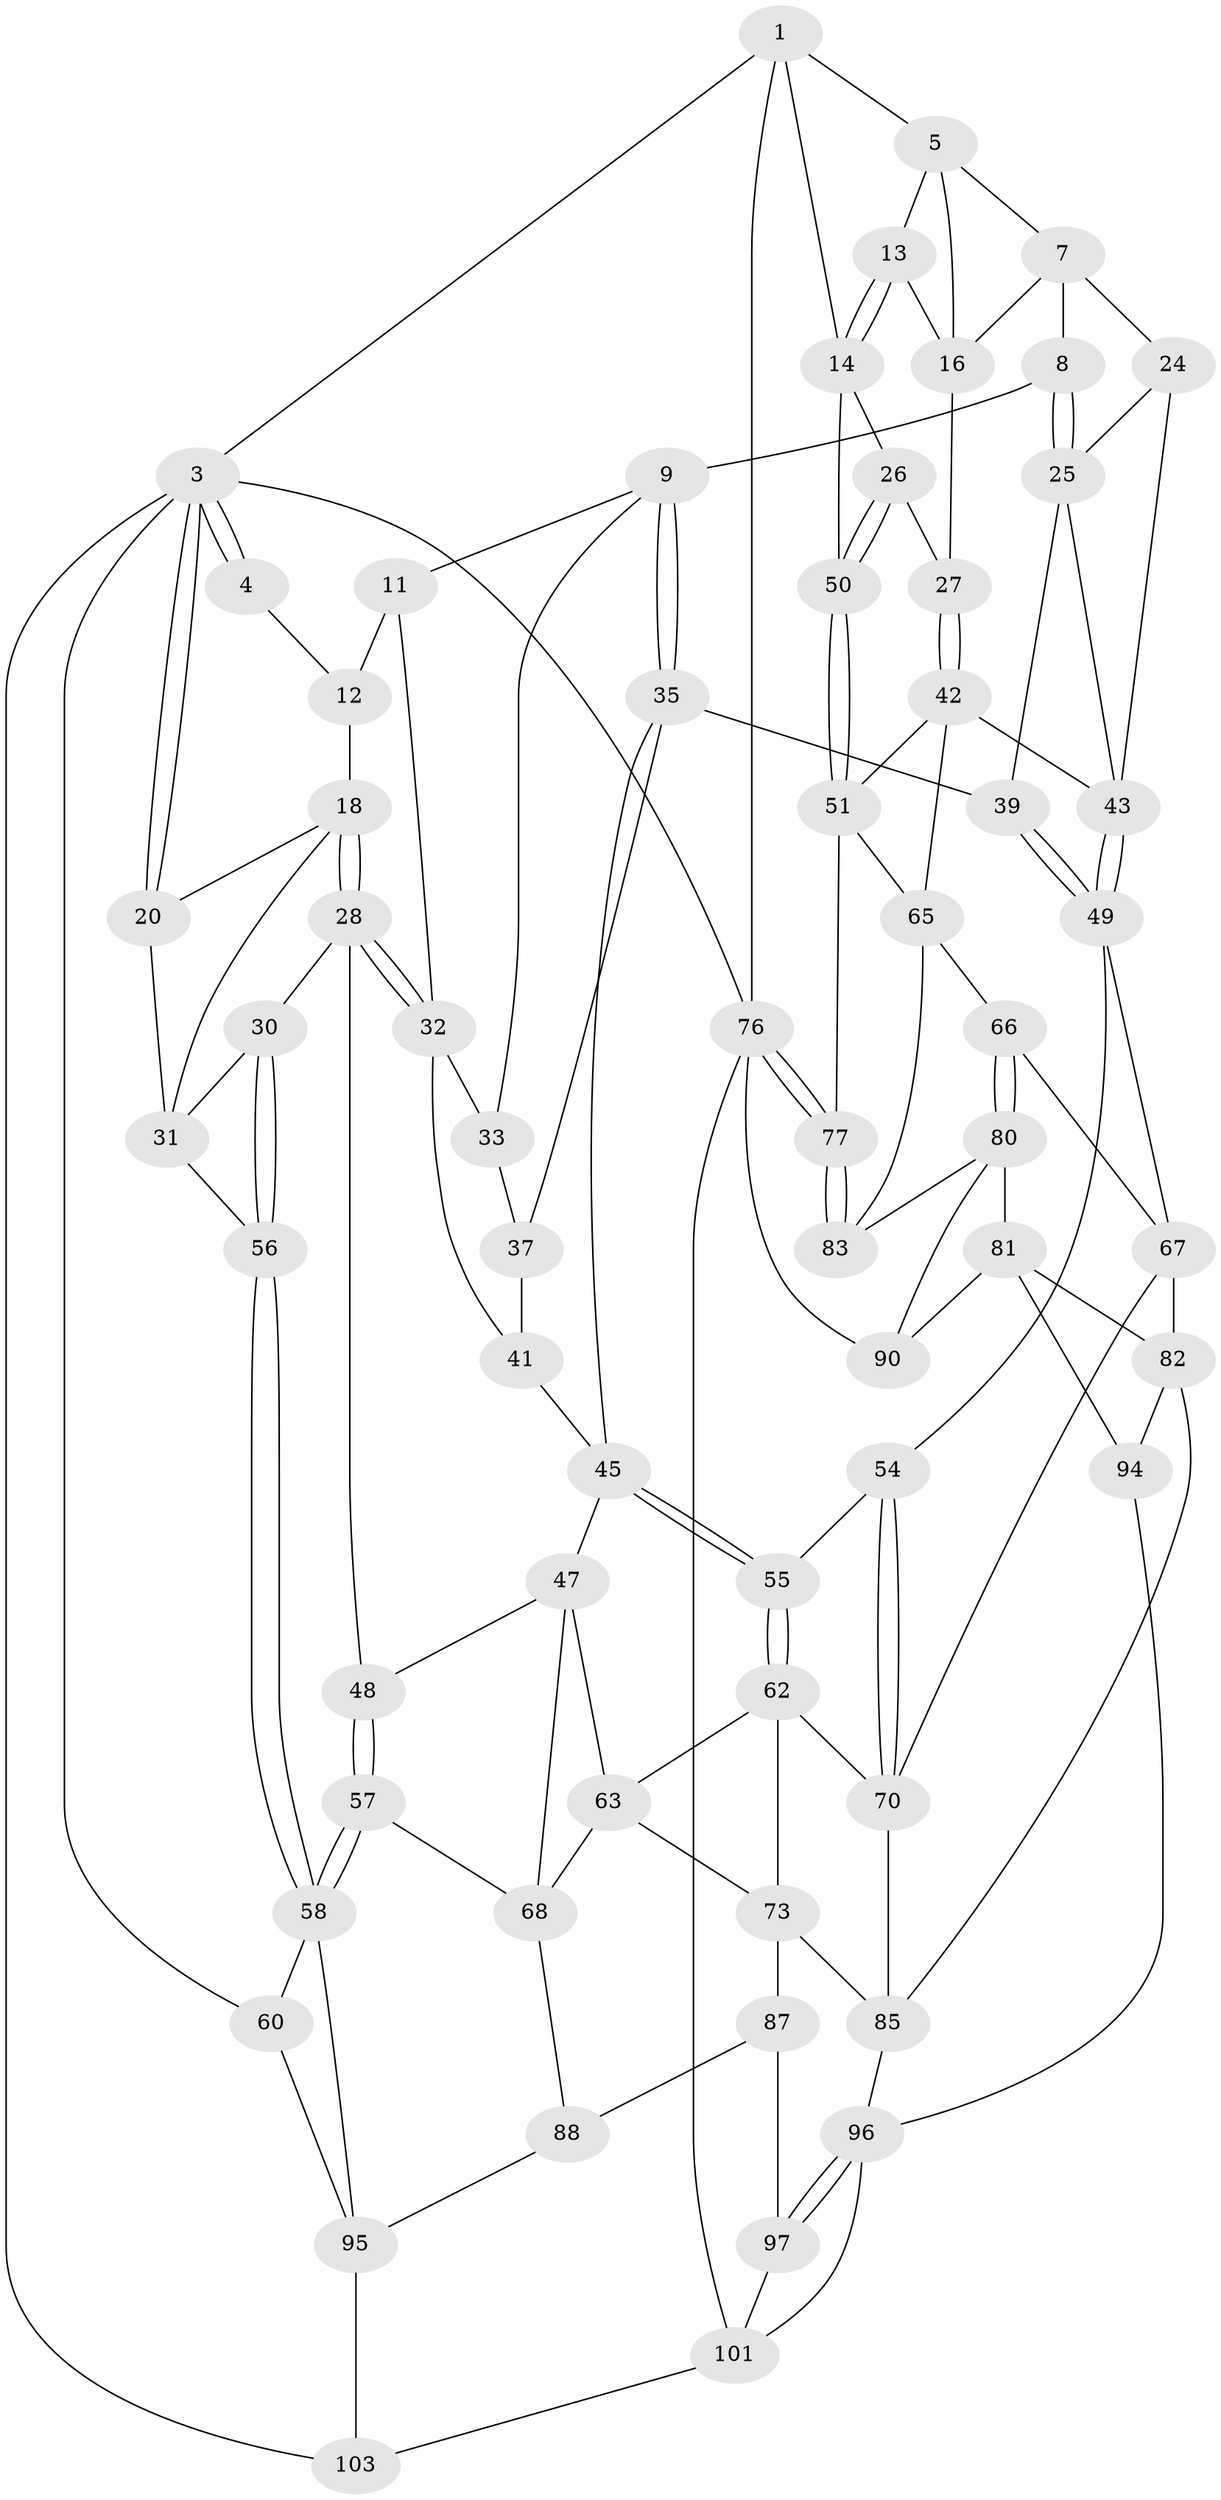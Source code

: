 // original degree distribution, {3: 0.019230769230769232, 6: 0.23076923076923078, 4: 0.25, 5: 0.5}
// Generated by graph-tools (version 1.1) at 2025/11/02/27/25 16:11:54]
// undirected, 65 vertices, 139 edges
graph export_dot {
graph [start="1"]
  node [color=gray90,style=filled];
  1 [pos="+0.6321567493196935+0",super="+2"];
  3 [pos="+0+0",super="+61"];
  4 [pos="+0.20982302122037913+0"];
  5 [pos="+0.6325870868392505+0",super="+6"];
  7 [pos="+0.6025821848784437+0",super="+22"];
  8 [pos="+0.5373025674834347+0.04421023343085855"];
  9 [pos="+0.4321497169715767+0.11234359531705733",super="+10"];
  11 [pos="+0.2604725244093565+0",super="+23"];
  12 [pos="+0.22780206531072078+0",super="+17"];
  13 [pos="+0.8841468974740138+0.05727990538343014"];
  14 [pos="+1+0.08885176798436581",super="+15"];
  16 [pos="+0.78827576162127+0.11063161112077899",super="+21"];
  18 [pos="+0.09084025069408426+0.12054656802961332",super="+19"];
  20 [pos="+0+0"];
  24 [pos="+0.6891266913706161+0.18932770261966464"];
  25 [pos="+0.5848122942391827+0.20890443550689472",super="+38"];
  26 [pos="+0.8528832907827387+0.23416372113997538"];
  27 [pos="+0.8496229263486764+0.23507775381578058"];
  28 [pos="+0.15067197007546682+0.24658529300502038",super="+29"];
  30 [pos="+0.06703187438362851+0.32482548681751855"];
  31 [pos="+0.03755861914617229+0.17953319547731958",super="+40"];
  32 [pos="+0.2014181259974047+0.20600357408325817",super="+34"];
  33 [pos="+0.3037434620630346+0.13884086083227837"];
  35 [pos="+0.436762851357613+0.2923554649431654",super="+36"];
  37 [pos="+0.32570703564832926+0.1993262063459182"];
  39 [pos="+0.5449350545155992+0.2556932058974329"];
  41 [pos="+0.2628977598021783+0.237074873939327"];
  42 [pos="+0.7843895727663918+0.3936575739598525",super="+52"];
  43 [pos="+0.7354194753537406+0.40746506955102446",super="+44"];
  45 [pos="+0.38723561030206777+0.38195497816333124",super="+46"];
  47 [pos="+0.23886522839649396+0.4153695993825211",super="+64"];
  48 [pos="+0.21534426259086106+0.40509648439093215"];
  49 [pos="+0.658669019243793+0.47215904095107303",super="+53"];
  50 [pos="+1+0.4377400659263463"];
  51 [pos="+1+0.45736825119627506",super="+78"];
  54 [pos="+0.48718561754198314+0.476817595783077"];
  55 [pos="+0.43546350503197995+0.44050753203135623"];
  56 [pos="+0+0.40757207894880493"];
  57 [pos="+0+0.6458236598590791"];
  58 [pos="+0+0.6253921272484444",super="+59"];
  60 [pos="+0+1"];
  62 [pos="+0.33712810828250606+0.5910907089768371",super="+71"];
  63 [pos="+0.2917974110218465+0.5880036998906727",super="+72"];
  65 [pos="+0.8510535566979099+0.6209963574048596",super="+79"];
  66 [pos="+0.747177122852108+0.6390438705681585"];
  67 [pos="+0.6628088425645616+0.5253749676129352",super="+74"];
  68 [pos="+0.1335869774806955+0.6624990385936496",super="+69"];
  70 [pos="+0.4583891744303879+0.6781915748046263",super="+75"];
  73 [pos="+0.25437723932234513+0.7211538527133581",super="+86"];
  76 [pos="+1+1",super="+99"];
  77 [pos="+1+1"];
  80 [pos="+0.7266928087281823+0.7267553335281556",super="+84"];
  81 [pos="+0.6733620939644542+0.7479514973230194",super="+91"];
  82 [pos="+0.6094353860578557+0.7512180073696799",super="+92"];
  83 [pos="+0.8367091991268845+0.8327735892106766"];
  85 [pos="+0.42729274830076214+0.8288536389613187",super="+93"];
  87 [pos="+0.2735197314803408+0.8071417545610308",super="+98"];
  88 [pos="+0.15534742146802+0.8773667255836541",super="+89"];
  90 [pos="+0.7965289753032367+0.8839434572939121"];
  94 [pos="+0.6234288569867479+0.914491074428346"];
  95 [pos="+0.12329164930115696+0.8958491239100951",super="+104"];
  96 [pos="+0.4323925404660841+0.8655216287151178",super="+100"];
  97 [pos="+0.3534457369478456+1"];
  101 [pos="+0.6298546017848634+1",super="+102"];
  103 [pos="+0.24152280915474816+1"];
  1 -- 5;
  1 -- 3;
  1 -- 76;
  1 -- 14;
  3 -- 4;
  3 -- 4;
  3 -- 20;
  3 -- 20;
  3 -- 60;
  3 -- 103;
  3 -- 76;
  4 -- 12;
  5 -- 13;
  5 -- 16;
  5 -- 7;
  7 -- 8;
  7 -- 24;
  7 -- 16;
  8 -- 9;
  8 -- 25;
  8 -- 25;
  9 -- 35;
  9 -- 35;
  9 -- 11;
  9 -- 33;
  11 -- 12 [weight=2];
  11 -- 32;
  12 -- 18;
  13 -- 14;
  13 -- 14;
  13 -- 16;
  14 -- 26;
  14 -- 50;
  16 -- 27;
  18 -- 28;
  18 -- 28;
  18 -- 20;
  18 -- 31;
  20 -- 31;
  24 -- 25;
  24 -- 43;
  25 -- 39;
  25 -- 43;
  26 -- 27;
  26 -- 50;
  26 -- 50;
  27 -- 42;
  27 -- 42;
  28 -- 32;
  28 -- 32;
  28 -- 48;
  28 -- 30;
  30 -- 31;
  30 -- 56;
  30 -- 56;
  31 -- 56;
  32 -- 33;
  32 -- 41;
  33 -- 37;
  35 -- 39;
  35 -- 37;
  35 -- 45;
  37 -- 41;
  39 -- 49;
  39 -- 49;
  41 -- 45;
  42 -- 43;
  42 -- 65;
  42 -- 51;
  43 -- 49;
  43 -- 49;
  45 -- 55;
  45 -- 55;
  45 -- 47;
  47 -- 48;
  47 -- 68;
  47 -- 63;
  48 -- 57;
  48 -- 57;
  49 -- 67;
  49 -- 54;
  50 -- 51;
  50 -- 51;
  51 -- 65;
  51 -- 77;
  54 -- 55;
  54 -- 70;
  54 -- 70;
  55 -- 62;
  55 -- 62;
  56 -- 58;
  56 -- 58;
  57 -- 58;
  57 -- 58;
  57 -- 68;
  58 -- 60;
  58 -- 95;
  60 -- 95;
  62 -- 63;
  62 -- 73;
  62 -- 70;
  63 -- 73;
  63 -- 68;
  65 -- 66;
  65 -- 83;
  66 -- 67;
  66 -- 80;
  66 -- 80;
  67 -- 82;
  67 -- 70;
  68 -- 88;
  70 -- 85;
  73 -- 85;
  73 -- 87;
  76 -- 77;
  76 -- 77;
  76 -- 90;
  76 -- 101;
  77 -- 83;
  77 -- 83;
  80 -- 81;
  80 -- 90;
  80 -- 83;
  81 -- 82;
  81 -- 90;
  81 -- 94;
  82 -- 94;
  82 -- 85;
  85 -- 96;
  87 -- 88 [weight=2];
  87 -- 97;
  88 -- 95;
  94 -- 96;
  95 -- 103;
  96 -- 97;
  96 -- 97;
  96 -- 101;
  97 -- 101;
  101 -- 103;
}
